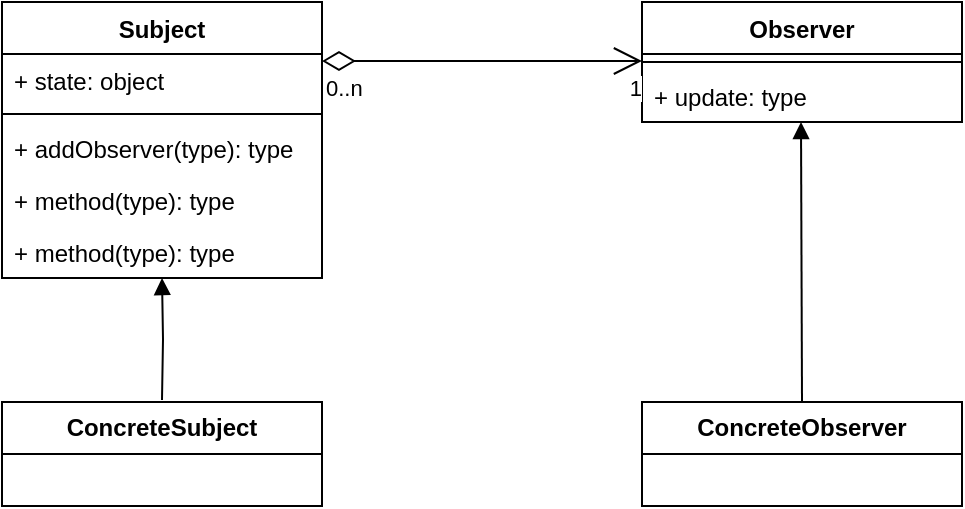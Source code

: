 <mxfile version="28.0.7">
  <diagram name="Page-1" id="4AnDUFGYBO-_3WgCWL5g">
    <mxGraphModel dx="914" dy="536" grid="1" gridSize="10" guides="1" tooltips="1" connect="1" arrows="1" fold="1" page="1" pageScale="1" pageWidth="850" pageHeight="1100" math="0" shadow="0">
      <root>
        <mxCell id="0" />
        <mxCell id="1" parent="0" />
        <mxCell id="7SThADJdRw33NjqNuo1c-5" value="Subject" style="swimlane;fontStyle=1;align=center;verticalAlign=top;childLayout=stackLayout;horizontal=1;startSize=26;horizontalStack=0;resizeParent=1;resizeParentMax=0;resizeLast=0;collapsible=1;marginBottom=0;whiteSpace=wrap;html=1;" vertex="1" parent="1">
          <mxGeometry x="80" y="80" width="160" height="138" as="geometry" />
        </mxCell>
        <mxCell id="7SThADJdRw33NjqNuo1c-6" value="+ state: object" style="text;strokeColor=none;fillColor=none;align=left;verticalAlign=top;spacingLeft=4;spacingRight=4;overflow=hidden;rotatable=0;points=[[0,0.5],[1,0.5]];portConstraint=eastwest;whiteSpace=wrap;html=1;" vertex="1" parent="7SThADJdRw33NjqNuo1c-5">
          <mxGeometry y="26" width="160" height="26" as="geometry" />
        </mxCell>
        <mxCell id="7SThADJdRw33NjqNuo1c-7" value="" style="line;strokeWidth=1;fillColor=none;align=left;verticalAlign=middle;spacingTop=-1;spacingLeft=3;spacingRight=3;rotatable=0;labelPosition=right;points=[];portConstraint=eastwest;strokeColor=inherit;" vertex="1" parent="7SThADJdRw33NjqNuo1c-5">
          <mxGeometry y="52" width="160" height="8" as="geometry" />
        </mxCell>
        <mxCell id="7SThADJdRw33NjqNuo1c-9" value="+ addObserver(type): type" style="text;strokeColor=none;fillColor=none;align=left;verticalAlign=top;spacingLeft=4;spacingRight=4;overflow=hidden;rotatable=0;points=[[0,0.5],[1,0.5]];portConstraint=eastwest;whiteSpace=wrap;html=1;" vertex="1" parent="7SThADJdRw33NjqNuo1c-5">
          <mxGeometry y="60" width="160" height="26" as="geometry" />
        </mxCell>
        <mxCell id="7SThADJdRw33NjqNuo1c-10" value="+ method(type): type" style="text;strokeColor=none;fillColor=none;align=left;verticalAlign=top;spacingLeft=4;spacingRight=4;overflow=hidden;rotatable=0;points=[[0,0.5],[1,0.5]];portConstraint=eastwest;whiteSpace=wrap;html=1;" vertex="1" parent="7SThADJdRw33NjqNuo1c-5">
          <mxGeometry y="86" width="160" height="26" as="geometry" />
        </mxCell>
        <mxCell id="7SThADJdRw33NjqNuo1c-8" value="+ method(type): type" style="text;strokeColor=none;fillColor=none;align=left;verticalAlign=top;spacingLeft=4;spacingRight=4;overflow=hidden;rotatable=0;points=[[0,0.5],[1,0.5]];portConstraint=eastwest;whiteSpace=wrap;html=1;" vertex="1" parent="7SThADJdRw33NjqNuo1c-5">
          <mxGeometry y="112" width="160" height="26" as="geometry" />
        </mxCell>
        <mxCell id="7SThADJdRw33NjqNuo1c-12" value="Observer" style="swimlane;fontStyle=1;align=center;verticalAlign=top;childLayout=stackLayout;horizontal=1;startSize=26;horizontalStack=0;resizeParent=1;resizeParentMax=0;resizeLast=0;collapsible=1;marginBottom=0;whiteSpace=wrap;html=1;" vertex="1" parent="1">
          <mxGeometry x="400" y="80" width="160" height="60" as="geometry" />
        </mxCell>
        <mxCell id="7SThADJdRw33NjqNuo1c-14" value="" style="line;strokeWidth=1;fillColor=none;align=left;verticalAlign=middle;spacingTop=-1;spacingLeft=3;spacingRight=3;rotatable=0;labelPosition=right;points=[];portConstraint=eastwest;strokeColor=inherit;" vertex="1" parent="7SThADJdRw33NjqNuo1c-12">
          <mxGeometry y="26" width="160" height="8" as="geometry" />
        </mxCell>
        <mxCell id="7SThADJdRw33NjqNuo1c-15" value="+ update: type" style="text;strokeColor=none;fillColor=none;align=left;verticalAlign=top;spacingLeft=4;spacingRight=4;overflow=hidden;rotatable=0;points=[[0,0.5],[1,0.5]];portConstraint=eastwest;whiteSpace=wrap;html=1;" vertex="1" parent="7SThADJdRw33NjqNuo1c-12">
          <mxGeometry y="34" width="160" height="26" as="geometry" />
        </mxCell>
        <mxCell id="7SThADJdRw33NjqNuo1c-16" value="&lt;b&gt;ConcreteSubject&lt;/b&gt;" style="swimlane;fontStyle=0;childLayout=stackLayout;horizontal=1;startSize=26;fillColor=none;horizontalStack=0;resizeParent=1;resizeParentMax=0;resizeLast=0;collapsible=1;marginBottom=0;whiteSpace=wrap;html=1;" vertex="1" parent="1">
          <mxGeometry x="80" y="280" width="160" height="52" as="geometry" />
        </mxCell>
        <mxCell id="7SThADJdRw33NjqNuo1c-20" value="&lt;b&gt;ConcreteObserver&lt;/b&gt;" style="swimlane;fontStyle=0;childLayout=stackLayout;horizontal=1;startSize=26;fillColor=none;horizontalStack=0;resizeParent=1;resizeParentMax=0;resizeLast=0;collapsible=1;marginBottom=0;whiteSpace=wrap;html=1;" vertex="1" parent="1">
          <mxGeometry x="400" y="280" width="160" height="52" as="geometry" />
        </mxCell>
        <mxCell id="7SThADJdRw33NjqNuo1c-21" value="" style="endArrow=open;html=1;endSize=12;startArrow=diamondThin;startSize=14;startFill=0;edgeStyle=orthogonalEdgeStyle;rounded=0;" edge="1" parent="1">
          <mxGeometry relative="1" as="geometry">
            <mxPoint x="240" y="109.5" as="sourcePoint" />
            <mxPoint x="400" y="109.5" as="targetPoint" />
          </mxGeometry>
        </mxCell>
        <mxCell id="7SThADJdRw33NjqNuo1c-22" value="0..n" style="edgeLabel;resizable=0;html=1;align=left;verticalAlign=top;" connectable="0" vertex="1" parent="7SThADJdRw33NjqNuo1c-21">
          <mxGeometry x="-1" relative="1" as="geometry" />
        </mxCell>
        <mxCell id="7SThADJdRw33NjqNuo1c-23" value="1" style="edgeLabel;resizable=0;html=1;align=right;verticalAlign=top;" connectable="0" vertex="1" parent="7SThADJdRw33NjqNuo1c-21">
          <mxGeometry x="1" relative="1" as="geometry" />
        </mxCell>
        <mxCell id="7SThADJdRw33NjqNuo1c-26" value="" style="endArrow=block;endFill=1;html=1;edgeStyle=orthogonalEdgeStyle;align=left;verticalAlign=top;rounded=0;entryX=0.5;entryY=1;entryDx=0;entryDy=0;" edge="1" parent="1" target="7SThADJdRw33NjqNuo1c-5">
          <mxGeometry x="-1" relative="1" as="geometry">
            <mxPoint x="160" y="279" as="sourcePoint" />
            <mxPoint x="320" y="279" as="targetPoint" />
          </mxGeometry>
        </mxCell>
        <mxCell id="7SThADJdRw33NjqNuo1c-28" value="" style="endArrow=block;endFill=1;html=1;edgeStyle=orthogonalEdgeStyle;align=left;verticalAlign=top;rounded=0;entryX=0.5;entryY=1;entryDx=0;entryDy=0;exitX=0.5;exitY=0;exitDx=0;exitDy=0;" edge="1" parent="1" source="7SThADJdRw33NjqNuo1c-20">
          <mxGeometry x="-1" relative="1" as="geometry">
            <mxPoint x="479.5" y="201" as="sourcePoint" />
            <mxPoint x="479.5" y="140" as="targetPoint" />
            <mxPoint as="offset" />
          </mxGeometry>
        </mxCell>
      </root>
    </mxGraphModel>
  </diagram>
</mxfile>
